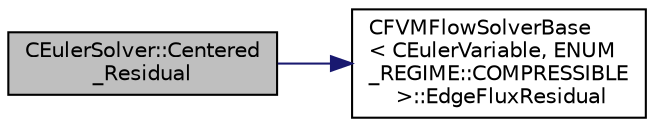 digraph "CEulerSolver::Centered_Residual"
{
 // LATEX_PDF_SIZE
  edge [fontname="Helvetica",fontsize="10",labelfontname="Helvetica",labelfontsize="10"];
  node [fontname="Helvetica",fontsize="10",shape=record];
  rankdir="LR";
  Node1 [label="CEulerSolver::Centered\l_Residual",height=0.2,width=0.4,color="black", fillcolor="grey75", style="filled", fontcolor="black",tooltip="Compute the spatial integration using a centered scheme."];
  Node1 -> Node2 [color="midnightblue",fontsize="10",style="solid",fontname="Helvetica"];
  Node2 [label="CFVMFlowSolverBase\l\< CEulerVariable, ENUM\l_REGIME::COMPRESSIBLE\l \>::EdgeFluxResidual",height=0.2,width=0.4,color="black", fillcolor="white", style="filled",URL="$classCFVMFlowSolverBase.html#a8c19de20d537852775225aa6d201f00f",tooltip="Method to compute convective and viscous residual contribution using vectorized numerics."];
}

